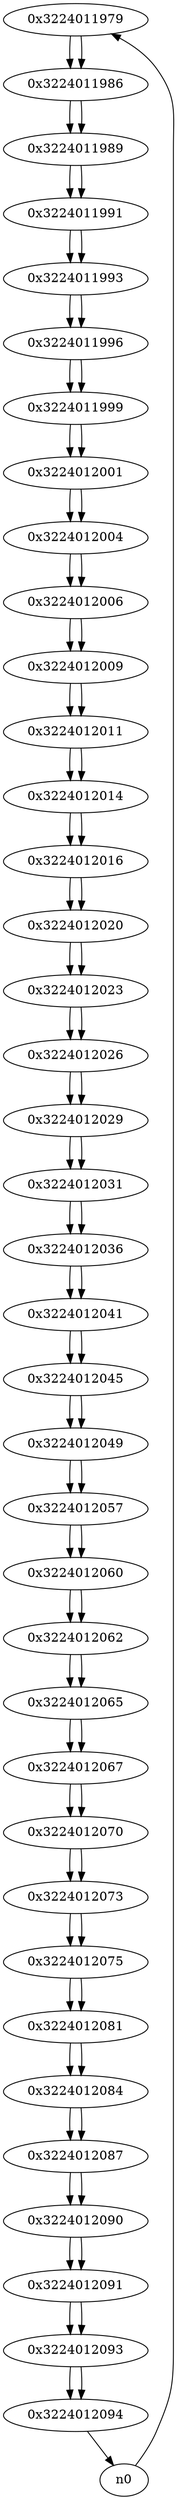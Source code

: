 digraph G{
/* nodes */
  n1 [label="0x3224011979"]
  n2 [label="0x3224011986"]
  n3 [label="0x3224011989"]
  n4 [label="0x3224011991"]
  n5 [label="0x3224011993"]
  n6 [label="0x3224011996"]
  n7 [label="0x3224011999"]
  n8 [label="0x3224012001"]
  n9 [label="0x3224012004"]
  n10 [label="0x3224012006"]
  n11 [label="0x3224012009"]
  n12 [label="0x3224012011"]
  n13 [label="0x3224012014"]
  n14 [label="0x3224012016"]
  n15 [label="0x3224012020"]
  n16 [label="0x3224012023"]
  n17 [label="0x3224012026"]
  n18 [label="0x3224012029"]
  n19 [label="0x3224012031"]
  n20 [label="0x3224012036"]
  n21 [label="0x3224012041"]
  n22 [label="0x3224012045"]
  n23 [label="0x3224012049"]
  n24 [label="0x3224012057"]
  n25 [label="0x3224012060"]
  n26 [label="0x3224012062"]
  n27 [label="0x3224012065"]
  n28 [label="0x3224012067"]
  n29 [label="0x3224012070"]
  n30 [label="0x3224012073"]
  n31 [label="0x3224012075"]
  n32 [label="0x3224012081"]
  n33 [label="0x3224012084"]
  n34 [label="0x3224012087"]
  n35 [label="0x3224012090"]
  n36 [label="0x3224012091"]
  n37 [label="0x3224012093"]
  n38 [label="0x3224012094"]
/* edges */
n1 -> n2;
n0 -> n1;
n2 -> n3;
n1 -> n2;
n3 -> n4;
n2 -> n3;
n4 -> n5;
n3 -> n4;
n5 -> n6;
n4 -> n5;
n6 -> n7;
n5 -> n6;
n7 -> n8;
n6 -> n7;
n8 -> n9;
n7 -> n8;
n9 -> n10;
n8 -> n9;
n10 -> n11;
n9 -> n10;
n11 -> n12;
n10 -> n11;
n12 -> n13;
n11 -> n12;
n13 -> n14;
n12 -> n13;
n14 -> n15;
n13 -> n14;
n15 -> n16;
n14 -> n15;
n16 -> n17;
n15 -> n16;
n17 -> n18;
n16 -> n17;
n18 -> n19;
n17 -> n18;
n19 -> n20;
n18 -> n19;
n20 -> n21;
n19 -> n20;
n21 -> n22;
n20 -> n21;
n22 -> n23;
n21 -> n22;
n23 -> n24;
n22 -> n23;
n24 -> n25;
n23 -> n24;
n25 -> n26;
n24 -> n25;
n26 -> n27;
n25 -> n26;
n27 -> n28;
n26 -> n27;
n28 -> n29;
n27 -> n28;
n29 -> n30;
n28 -> n29;
n30 -> n31;
n29 -> n30;
n31 -> n32;
n30 -> n31;
n32 -> n33;
n31 -> n32;
n33 -> n34;
n32 -> n33;
n34 -> n35;
n33 -> n34;
n35 -> n36;
n34 -> n35;
n36 -> n37;
n35 -> n36;
n37 -> n38;
n36 -> n37;
n38 -> n0;
n37 -> n38;
}
